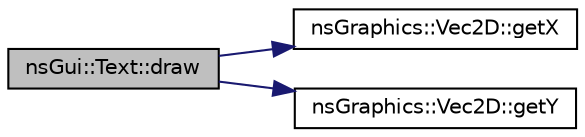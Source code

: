 digraph "nsGui::Text::draw"
{
 // LATEX_PDF_SIZE
  edge [fontname="Helvetica",fontsize="10",labelfontname="Helvetica",labelfontsize="10"];
  node [fontname="Helvetica",fontsize="10",shape=record];
  rankdir="LR";
  Node1 [label="nsGui::Text::draw",height=0.2,width=0.4,color="black", fillcolor="grey75", style="filled", fontcolor="black",tooltip="Fonction pour afficher l'objet."];
  Node1 -> Node2 [color="midnightblue",fontsize="10",style="solid",fontname="Helvetica"];
  Node2 [label="nsGraphics::Vec2D::getX",height=0.2,width=0.4,color="black", fillcolor="white", style="filled",URL="$classns_graphics_1_1_vec2_d.html#abcf3d729b05b3cd93e9eff21c74b89a1",tooltip="Récupère la position X (abscisse)"];
  Node1 -> Node3 [color="midnightblue",fontsize="10",style="solid",fontname="Helvetica"];
  Node3 [label="nsGraphics::Vec2D::getY",height=0.2,width=0.4,color="black", fillcolor="white", style="filled",URL="$classns_graphics_1_1_vec2_d.html#ae70fbda9cca27b9dc0fe068a38ae5e5e",tooltip="Récupère la position Y (ordonnée)"];
}
